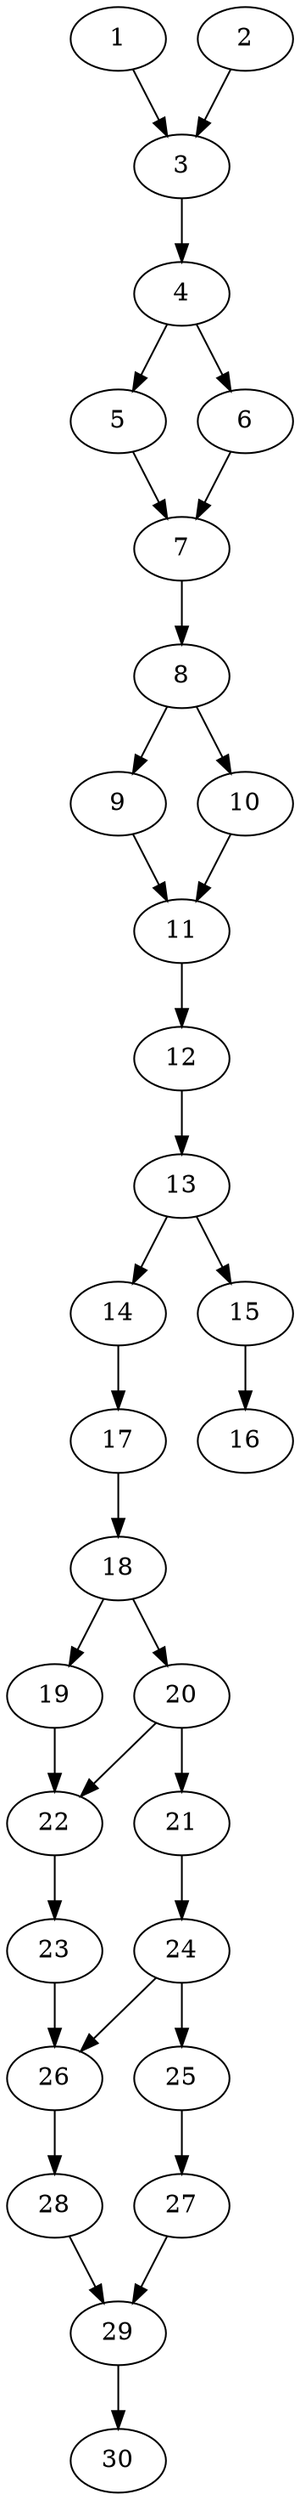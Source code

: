 // DAG automatically generated by daggen at Thu Oct  3 14:04:18 2019
// ./daggen --dot -n 30 --ccr 0.4 --fat 0.3 --regular 0.5 --density 0.9 --mindata 5242880 --maxdata 52428800 
digraph G {
  1 [size="89866240", alpha="0.15", expect_size="35946496"] 
  1 -> 3 [size ="35946496"]
  2 [size="34383360", alpha="0.04", expect_size="13753344"] 
  2 -> 3 [size ="13753344"]
  3 [size="64532480", alpha="0.17", expect_size="25812992"] 
  3 -> 4 [size ="25812992"]
  4 [size="39024640", alpha="0.15", expect_size="15609856"] 
  4 -> 5 [size ="15609856"]
  4 -> 6 [size ="15609856"]
  5 [size="40460800", alpha="0.12", expect_size="16184320"] 
  5 -> 7 [size ="16184320"]
  6 [size="60567040", alpha="0.02", expect_size="24226816"] 
  6 -> 7 [size ="24226816"]
  7 [size="96555520", alpha="0.05", expect_size="38622208"] 
  7 -> 8 [size ="38622208"]
  8 [size="66490880", alpha="0.09", expect_size="26596352"] 
  8 -> 9 [size ="26596352"]
  8 -> 10 [size ="26596352"]
  9 [size="62128640", alpha="0.07", expect_size="24851456"] 
  9 -> 11 [size ="24851456"]
  10 [size="37416960", alpha="0.08", expect_size="14966784"] 
  10 -> 11 [size ="14966784"]
  11 [size="104936960", alpha="0.17", expect_size="41974784"] 
  11 -> 12 [size ="41974784"]
  12 [size="76431360", alpha="0.20", expect_size="30572544"] 
  12 -> 13 [size ="30572544"]
  13 [size="99110400", alpha="0.02", expect_size="39644160"] 
  13 -> 14 [size ="39644160"]
  13 -> 15 [size ="39644160"]
  14 [size="82268160", alpha="0.05", expect_size="32907264"] 
  14 -> 17 [size ="32907264"]
  15 [size="54671360", alpha="0.13", expect_size="21868544"] 
  15 -> 16 [size ="21868544"]
  16 [size="122524160", alpha="0.10", expect_size="49009664"] 
  17 [size="14205440", alpha="0.08", expect_size="5682176"] 
  17 -> 18 [size ="5682176"]
  18 [size="42071040", alpha="0.04", expect_size="16828416"] 
  18 -> 19 [size ="16828416"]
  18 -> 20 [size ="16828416"]
  19 [size="96998400", alpha="0.16", expect_size="38799360"] 
  19 -> 22 [size ="38799360"]
  20 [size="19937280", alpha="0.06", expect_size="7974912"] 
  20 -> 21 [size ="7974912"]
  20 -> 22 [size ="7974912"]
  21 [size="69017600", alpha="0.09", expect_size="27607040"] 
  21 -> 24 [size ="27607040"]
  22 [size="51217920", alpha="0.16", expect_size="20487168"] 
  22 -> 23 [size ="20487168"]
  23 [size="50199040", alpha="0.11", expect_size="20079616"] 
  23 -> 26 [size ="20079616"]
  24 [size="62901760", alpha="0.11", expect_size="25160704"] 
  24 -> 25 [size ="25160704"]
  24 -> 26 [size ="25160704"]
  25 [size="92431360", alpha="0.15", expect_size="36972544"] 
  25 -> 27 [size ="36972544"]
  26 [size="53844480", alpha="0.08", expect_size="21537792"] 
  26 -> 28 [size ="21537792"]
  27 [size="115217920", alpha="0.15", expect_size="46087168"] 
  27 -> 29 [size ="46087168"]
  28 [size="46545920", alpha="0.10", expect_size="18618368"] 
  28 -> 29 [size ="18618368"]
  29 [size="72995840", alpha="0.14", expect_size="29198336"] 
  29 -> 30 [size ="29198336"]
  30 [size="47654400", alpha="0.02", expect_size="19061760"] 
}
